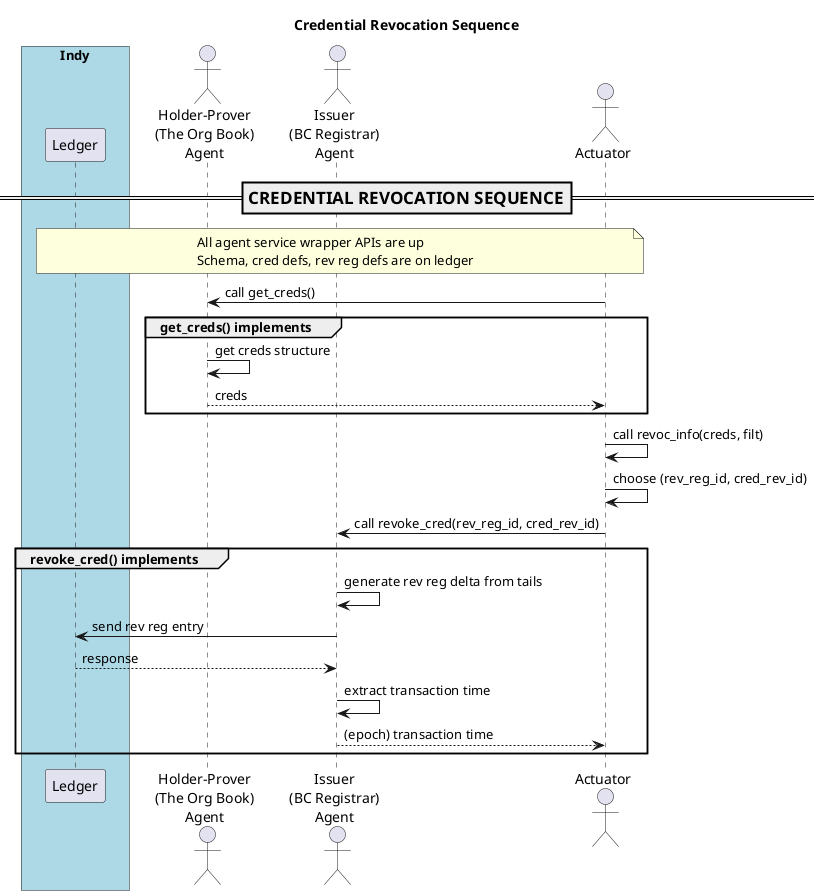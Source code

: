 @startuml
/'
Copyright 2017-2018 Government of Canada - Public Services and Procurement Canada - buyandsell.gc.ca

Licensed under the Apache License, Version 2.0 (the "License");
you may not use this file except in compliance with the License.
You may obtain a copy of the License at

http://www.apache.org/licenses/LICENSE-2.0

Unless required by applicable law or agreed to in writing, software
distributed under the License is distributed on an "AS IS" BASIS,
WITHOUT WARRANTIES OR CONDITIONS OF ANY KIND, either express or implied.
See the License for the specific language governing permissions and
limitations under the License.
'/

skinparam ParticipantPadding 20
skinparam BoxPadding 20

title Credential Revocation Sequence

box "Indy" #LightBlue
    participant "Ledger" as ledger
endbox

actor "Holder-Prover\n(The Org Book)\nAgent" as obag
actor "Issuer\n(BC Registrar)\nAgent" as bcrag
actor "Actuator" as ator

=== CREDENTIAL REVOCATION SEQUENCE ==

note over ledger, ator
All agent service wrapper APIs are up
Schema, cred defs, rev reg defs are on ledger
endnote

ator -> obag: call get_creds()
group get_creds() implements
    obag -> obag: get creds structure
    obag --> ator: creds
end
ator -> ator: call revoc_info(creds, filt)
ator -> ator: choose (rev_reg_id, cred_rev_id)

ator -> bcrag: call revoke_cred(rev_reg_id, cred_rev_id)
group revoke_cred() implements
    bcrag -> bcrag: generate rev reg delta from tails
    bcrag -> ledger: send rev reg entry
    ledger --> bcrag: response
    bcrag -> bcrag: extract transaction time
    bcrag --> ator: (epoch) transaction time
end

@enduml
